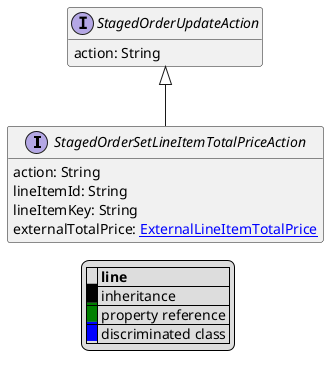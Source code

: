 @startuml

hide empty fields
hide empty methods
legend
|= |= line |
|<back:black>   </back>| inheritance |
|<back:green>   </back>| property reference |
|<back:blue>   </back>| discriminated class |
endlegend
interface StagedOrderSetLineItemTotalPriceAction [[StagedOrderSetLineItemTotalPriceAction.svg]] extends StagedOrderUpdateAction {
    action: String
    lineItemId: String
    lineItemKey: String
    externalTotalPrice: [[ExternalLineItemTotalPrice.svg ExternalLineItemTotalPrice]]
}
interface StagedOrderUpdateAction [[StagedOrderUpdateAction.svg]]  {
    action: String
}





@enduml

